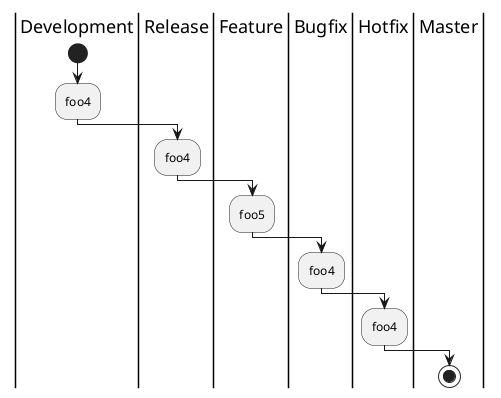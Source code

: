 @startuml
|Development|
start
:foo4;
|Release|
:foo4;
|Feature|
:foo5;
|Bugfix|
:foo4;
|Hotfix|
:foo4;
|Master|
stop
@enduml